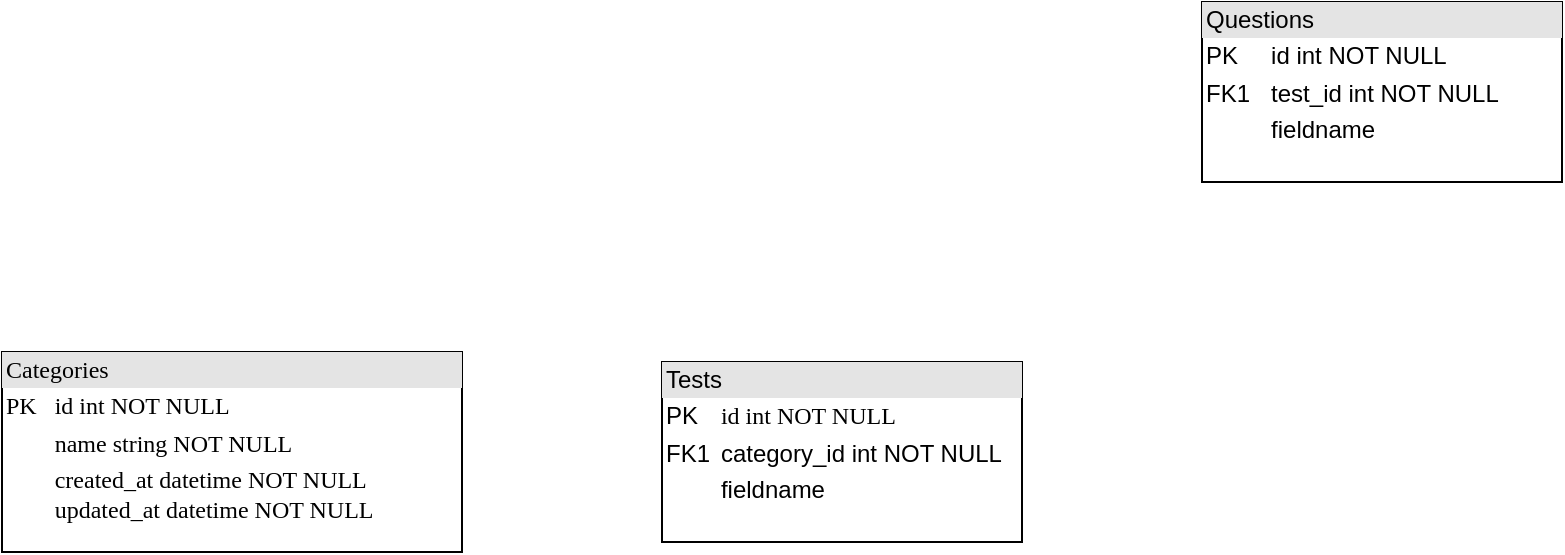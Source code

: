 <mxfile version="20.8.3" type="github">
  <diagram name="Page-1" id="2ca16b54-16f6-2749-3443-fa8db7711227">
    <mxGraphModel dx="1434" dy="764" grid="1" gridSize="10" guides="1" tooltips="1" connect="1" arrows="1" fold="1" page="1" pageScale="1" pageWidth="1100" pageHeight="850" background="none" math="0" shadow="0">
      <root>
        <mxCell id="0" />
        <mxCell id="1" parent="0" />
        <mxCell id="2ed32ef02a7f4228-1" value="&lt;div style=&quot;box-sizing:border-box;width:100%;background:#e4e4e4;padding:2px;&quot;&gt;Categories&lt;/div&gt;&lt;table style=&quot;width:100%;font-size:1em;&quot; cellpadding=&quot;2&quot; cellspacing=&quot;0&quot;&gt;&lt;tbody&gt;&lt;tr&gt;&lt;td&gt;PK&lt;/td&gt;&lt;td&gt;id int NOT NULL&lt;/td&gt;&lt;/tr&gt;&lt;tr&gt;&lt;td&gt;&lt;br&gt;&lt;/td&gt;&lt;td&gt;name string NOT NULL&lt;/td&gt;&lt;/tr&gt;&lt;tr&gt;&lt;td&gt;&lt;/td&gt;&lt;td&gt;created_at datetime NOT NULL&lt;br&gt;updated_at datetime NOT NULL&lt;br&gt;&lt;br&gt;&lt;/td&gt;&lt;/tr&gt;&lt;/tbody&gt;&lt;/table&gt;" style="verticalAlign=top;align=left;overflow=fill;html=1;rounded=0;shadow=0;comic=0;labelBackgroundColor=none;strokeWidth=1;fontFamily=Verdana;fontSize=12" parent="1" vertex="1">
          <mxGeometry x="70" y="375" width="230" height="100" as="geometry" />
        </mxCell>
        <mxCell id="bqbBgZ8ZKZDUhcSCQJzr-5" value="&lt;div style=&quot;box-sizing:border-box;width:100%;background:#e4e4e4;padding:2px;&quot;&gt;Questions&lt;/div&gt;&lt;table style=&quot;width:100%;font-size:1em;&quot; cellpadding=&quot;2&quot; cellspacing=&quot;0&quot;&gt;&lt;tbody&gt;&lt;tr&gt;&lt;td&gt;PK&lt;/td&gt;&lt;td&gt;id int NOT NULL&lt;/td&gt;&lt;/tr&gt;&lt;tr&gt;&lt;td&gt;FK1&lt;/td&gt;&lt;td&gt;test_id int NOT NULL&lt;/td&gt;&lt;/tr&gt;&lt;tr&gt;&lt;td&gt;&lt;/td&gt;&lt;td&gt;fieldname&lt;/td&gt;&lt;/tr&gt;&lt;/tbody&gt;&lt;/table&gt;" style="verticalAlign=top;align=left;overflow=fill;html=1;" vertex="1" parent="1">
          <mxGeometry x="670" y="200" width="180" height="90" as="geometry" />
        </mxCell>
        <mxCell id="bqbBgZ8ZKZDUhcSCQJzr-6" value="&lt;div style=&quot;box-sizing:border-box;width:100%;background:#e4e4e4;padding:2px;&quot;&gt;Tests&lt;/div&gt;&lt;table style=&quot;width:100%;font-size:1em;&quot; cellpadding=&quot;2&quot; cellspacing=&quot;0&quot;&gt;&lt;tbody&gt;&lt;tr&gt;&lt;td&gt;PK&lt;/td&gt;&lt;td&gt;&lt;span style=&quot;font-family: Verdana;&quot;&gt;id int NOT NULL&lt;/span&gt;&lt;br&gt;&lt;/td&gt;&lt;/tr&gt;&lt;tr&gt;&lt;td&gt;FK1&lt;/td&gt;&lt;td&gt;category_id int NOT NULL&lt;/td&gt;&lt;/tr&gt;&lt;tr&gt;&lt;td&gt;&lt;/td&gt;&lt;td&gt;fieldname&lt;/td&gt;&lt;/tr&gt;&lt;/tbody&gt;&lt;/table&gt;" style="verticalAlign=top;align=left;overflow=fill;html=1;" vertex="1" parent="1">
          <mxGeometry x="400" y="380" width="180" height="90" as="geometry" />
        </mxCell>
      </root>
    </mxGraphModel>
  </diagram>
</mxfile>
